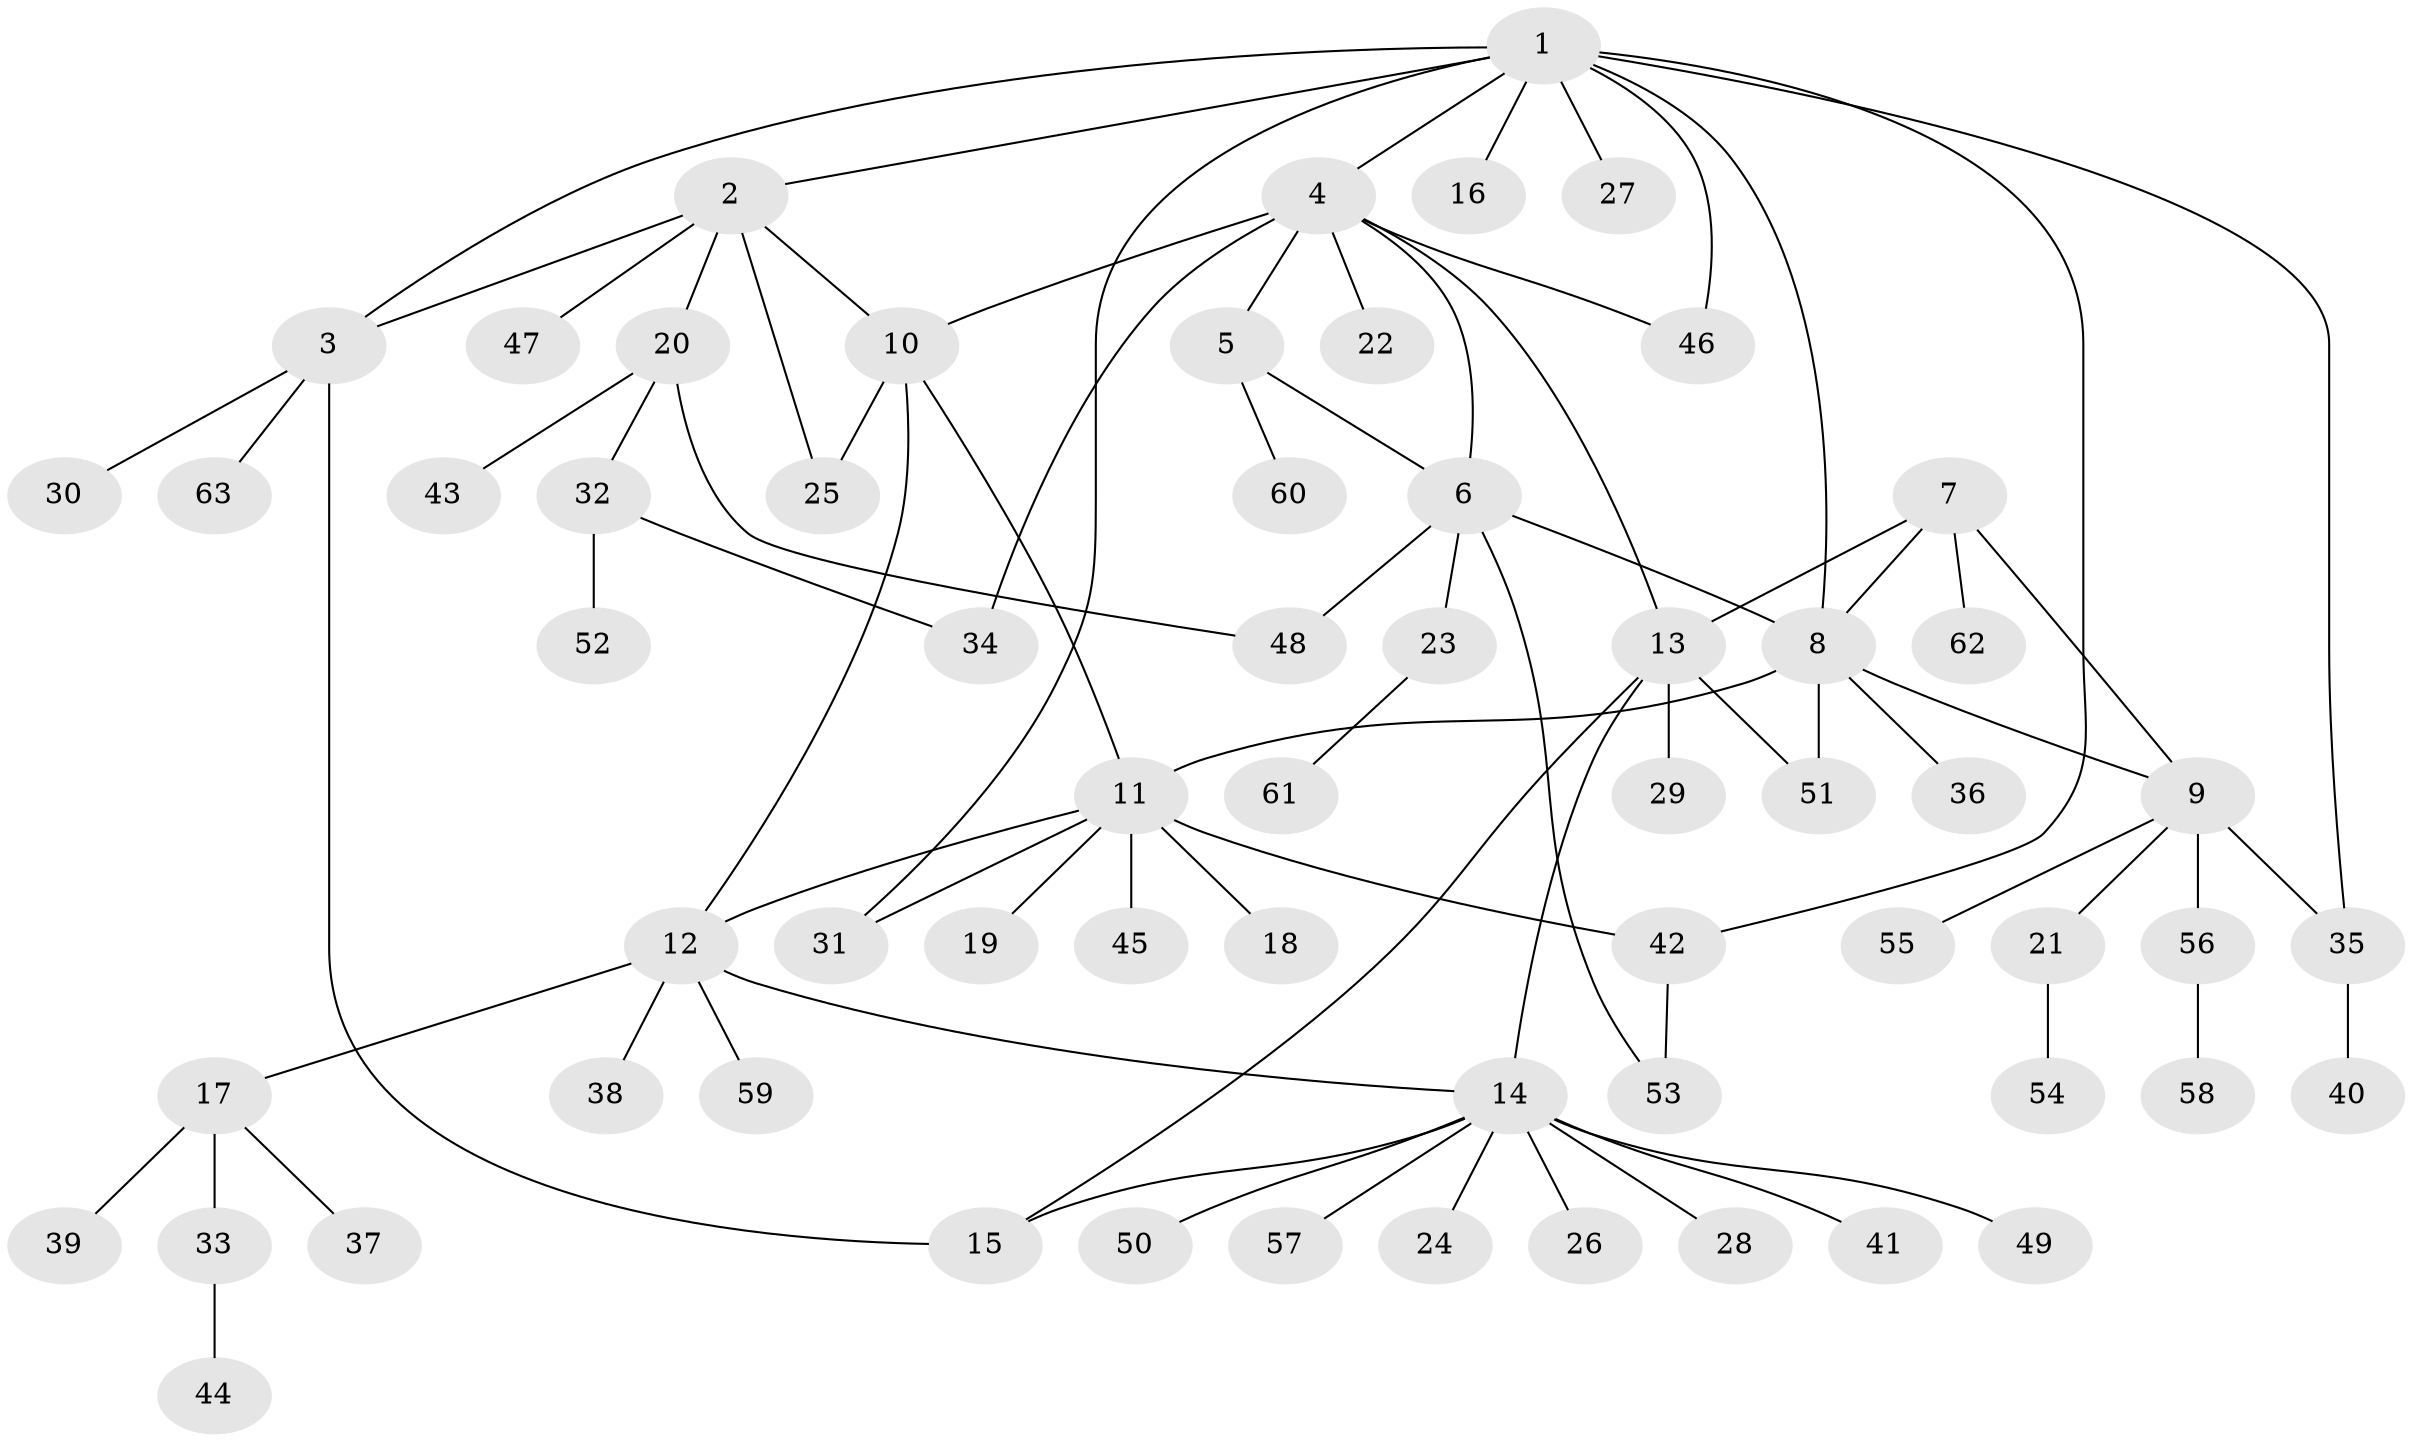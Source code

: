 // Generated by graph-tools (version 1.1) at 2025/26/03/09/25 03:26:42]
// undirected, 63 vertices, 82 edges
graph export_dot {
graph [start="1"]
  node [color=gray90,style=filled];
  1;
  2;
  3;
  4;
  5;
  6;
  7;
  8;
  9;
  10;
  11;
  12;
  13;
  14;
  15;
  16;
  17;
  18;
  19;
  20;
  21;
  22;
  23;
  24;
  25;
  26;
  27;
  28;
  29;
  30;
  31;
  32;
  33;
  34;
  35;
  36;
  37;
  38;
  39;
  40;
  41;
  42;
  43;
  44;
  45;
  46;
  47;
  48;
  49;
  50;
  51;
  52;
  53;
  54;
  55;
  56;
  57;
  58;
  59;
  60;
  61;
  62;
  63;
  1 -- 2;
  1 -- 3;
  1 -- 4;
  1 -- 8;
  1 -- 16;
  1 -- 27;
  1 -- 31;
  1 -- 35;
  1 -- 42;
  1 -- 46;
  2 -- 3;
  2 -- 10;
  2 -- 20;
  2 -- 25;
  2 -- 47;
  3 -- 15;
  3 -- 30;
  3 -- 63;
  4 -- 5;
  4 -- 6;
  4 -- 10;
  4 -- 13;
  4 -- 22;
  4 -- 34;
  4 -- 46;
  5 -- 6;
  5 -- 60;
  6 -- 8;
  6 -- 23;
  6 -- 48;
  6 -- 53;
  7 -- 8;
  7 -- 9;
  7 -- 13;
  7 -- 62;
  8 -- 9;
  8 -- 11;
  8 -- 36;
  8 -- 51;
  9 -- 21;
  9 -- 35;
  9 -- 55;
  9 -- 56;
  10 -- 11;
  10 -- 12;
  10 -- 25;
  11 -- 12;
  11 -- 18;
  11 -- 19;
  11 -- 31;
  11 -- 42;
  11 -- 45;
  12 -- 14;
  12 -- 17;
  12 -- 38;
  12 -- 59;
  13 -- 14;
  13 -- 15;
  13 -- 29;
  13 -- 51;
  14 -- 15;
  14 -- 24;
  14 -- 26;
  14 -- 28;
  14 -- 41;
  14 -- 49;
  14 -- 50;
  14 -- 57;
  17 -- 33;
  17 -- 37;
  17 -- 39;
  20 -- 32;
  20 -- 43;
  20 -- 48;
  21 -- 54;
  23 -- 61;
  32 -- 34;
  32 -- 52;
  33 -- 44;
  35 -- 40;
  42 -- 53;
  56 -- 58;
}
